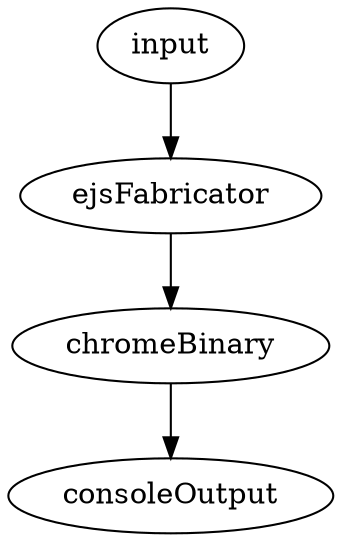 digraph chromeBinaryTest {

  imports="['./lib/chrome-binary-phases.js', './lib/trace-phases.js']"

  input [data="/usr/local/google/home/soonm/tree-builder-builder/example.ejs"]
  chromeBinary [version="323860", chromium="/usr/local/google/home/soonm/chromium/src", platform="linux"]

  input -> ejsFabricator -> chromeBinary -> consoleOutput;

}
